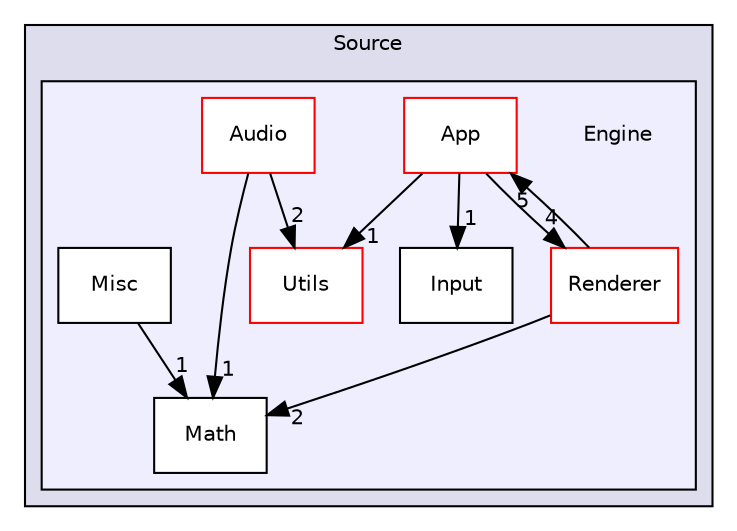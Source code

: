 digraph "Source/Engine" {
  compound=true
  node [ fontsize="10", fontname="Helvetica"];
  edge [ labelfontsize="10", labelfontname="Helvetica"];
  subgraph clusterdir_74389ed8173ad57b461b9d623a1f3867 {
    graph [ bgcolor="#ddddee", pencolor="black", label="Source" fontname="Helvetica", fontsize="10", URL="dir_74389ed8173ad57b461b9d623a1f3867.html"]
  subgraph clusterdir_5405398c23c020946029b9f4e6e04094 {
    graph [ bgcolor="#eeeeff", pencolor="black", label="" URL="dir_5405398c23c020946029b9f4e6e04094.html"];
    dir_5405398c23c020946029b9f4e6e04094 [shape=plaintext label="Engine"];
    dir_656421a8a1ab849c948c06a227b79784 [shape=box label="App" color="red" fillcolor="white" style="filled" URL="dir_656421a8a1ab849c948c06a227b79784.html"];
    dir_1fe6ea76c2edc195ab03f062e0f25ab8 [shape=box label="Audio" color="red" fillcolor="white" style="filled" URL="dir_1fe6ea76c2edc195ab03f062e0f25ab8.html"];
    dir_3d2e93b6fe33eb2c7667e9dc63b73dd4 [shape=box label="Input" color="black" fillcolor="white" style="filled" URL="dir_3d2e93b6fe33eb2c7667e9dc63b73dd4.html"];
    dir_e063c324d67b7f31747867db3f2eb339 [shape=box label="Math" color="black" fillcolor="white" style="filled" URL="dir_e063c324d67b7f31747867db3f2eb339.html"];
    dir_95e7268bda38155801a4ed8df75a71a5 [shape=box label="Misc" color="black" fillcolor="white" style="filled" URL="dir_95e7268bda38155801a4ed8df75a71a5.html"];
    dir_737254cceba0681fc4e88d7cc6242542 [shape=box label="Renderer" color="red" fillcolor="white" style="filled" URL="dir_737254cceba0681fc4e88d7cc6242542.html"];
    dir_43c9c29d74a6b7e3c77d560df513525b [shape=box label="Utils" color="red" fillcolor="white" style="filled" URL="dir_43c9c29d74a6b7e3c77d560df513525b.html"];
  }
  }
  dir_1fe6ea76c2edc195ab03f062e0f25ab8->dir_e063c324d67b7f31747867db3f2eb339 [headlabel="1", labeldistance=1.5 headhref="dir_000006_000008.html"];
  dir_1fe6ea76c2edc195ab03f062e0f25ab8->dir_43c9c29d74a6b7e3c77d560df513525b [headlabel="2", labeldistance=1.5 headhref="dir_000006_000014.html"];
  dir_95e7268bda38155801a4ed8df75a71a5->dir_e063c324d67b7f31747867db3f2eb339 [headlabel="1", labeldistance=1.5 headhref="dir_000019_000008.html"];
  dir_656421a8a1ab849c948c06a227b79784->dir_43c9c29d74a6b7e3c77d560df513525b [headlabel="1", labeldistance=1.5 headhref="dir_000002_000014.html"];
  dir_656421a8a1ab849c948c06a227b79784->dir_3d2e93b6fe33eb2c7667e9dc63b73dd4 [headlabel="1", labeldistance=1.5 headhref="dir_000002_000007.html"];
  dir_656421a8a1ab849c948c06a227b79784->dir_737254cceba0681fc4e88d7cc6242542 [headlabel="4", labeldistance=1.5 headhref="dir_000002_000011.html"];
  dir_737254cceba0681fc4e88d7cc6242542->dir_e063c324d67b7f31747867db3f2eb339 [headlabel="2", labeldistance=1.5 headhref="dir_000011_000008.html"];
  dir_737254cceba0681fc4e88d7cc6242542->dir_656421a8a1ab849c948c06a227b79784 [headlabel="5", labeldistance=1.5 headhref="dir_000011_000002.html"];
}
